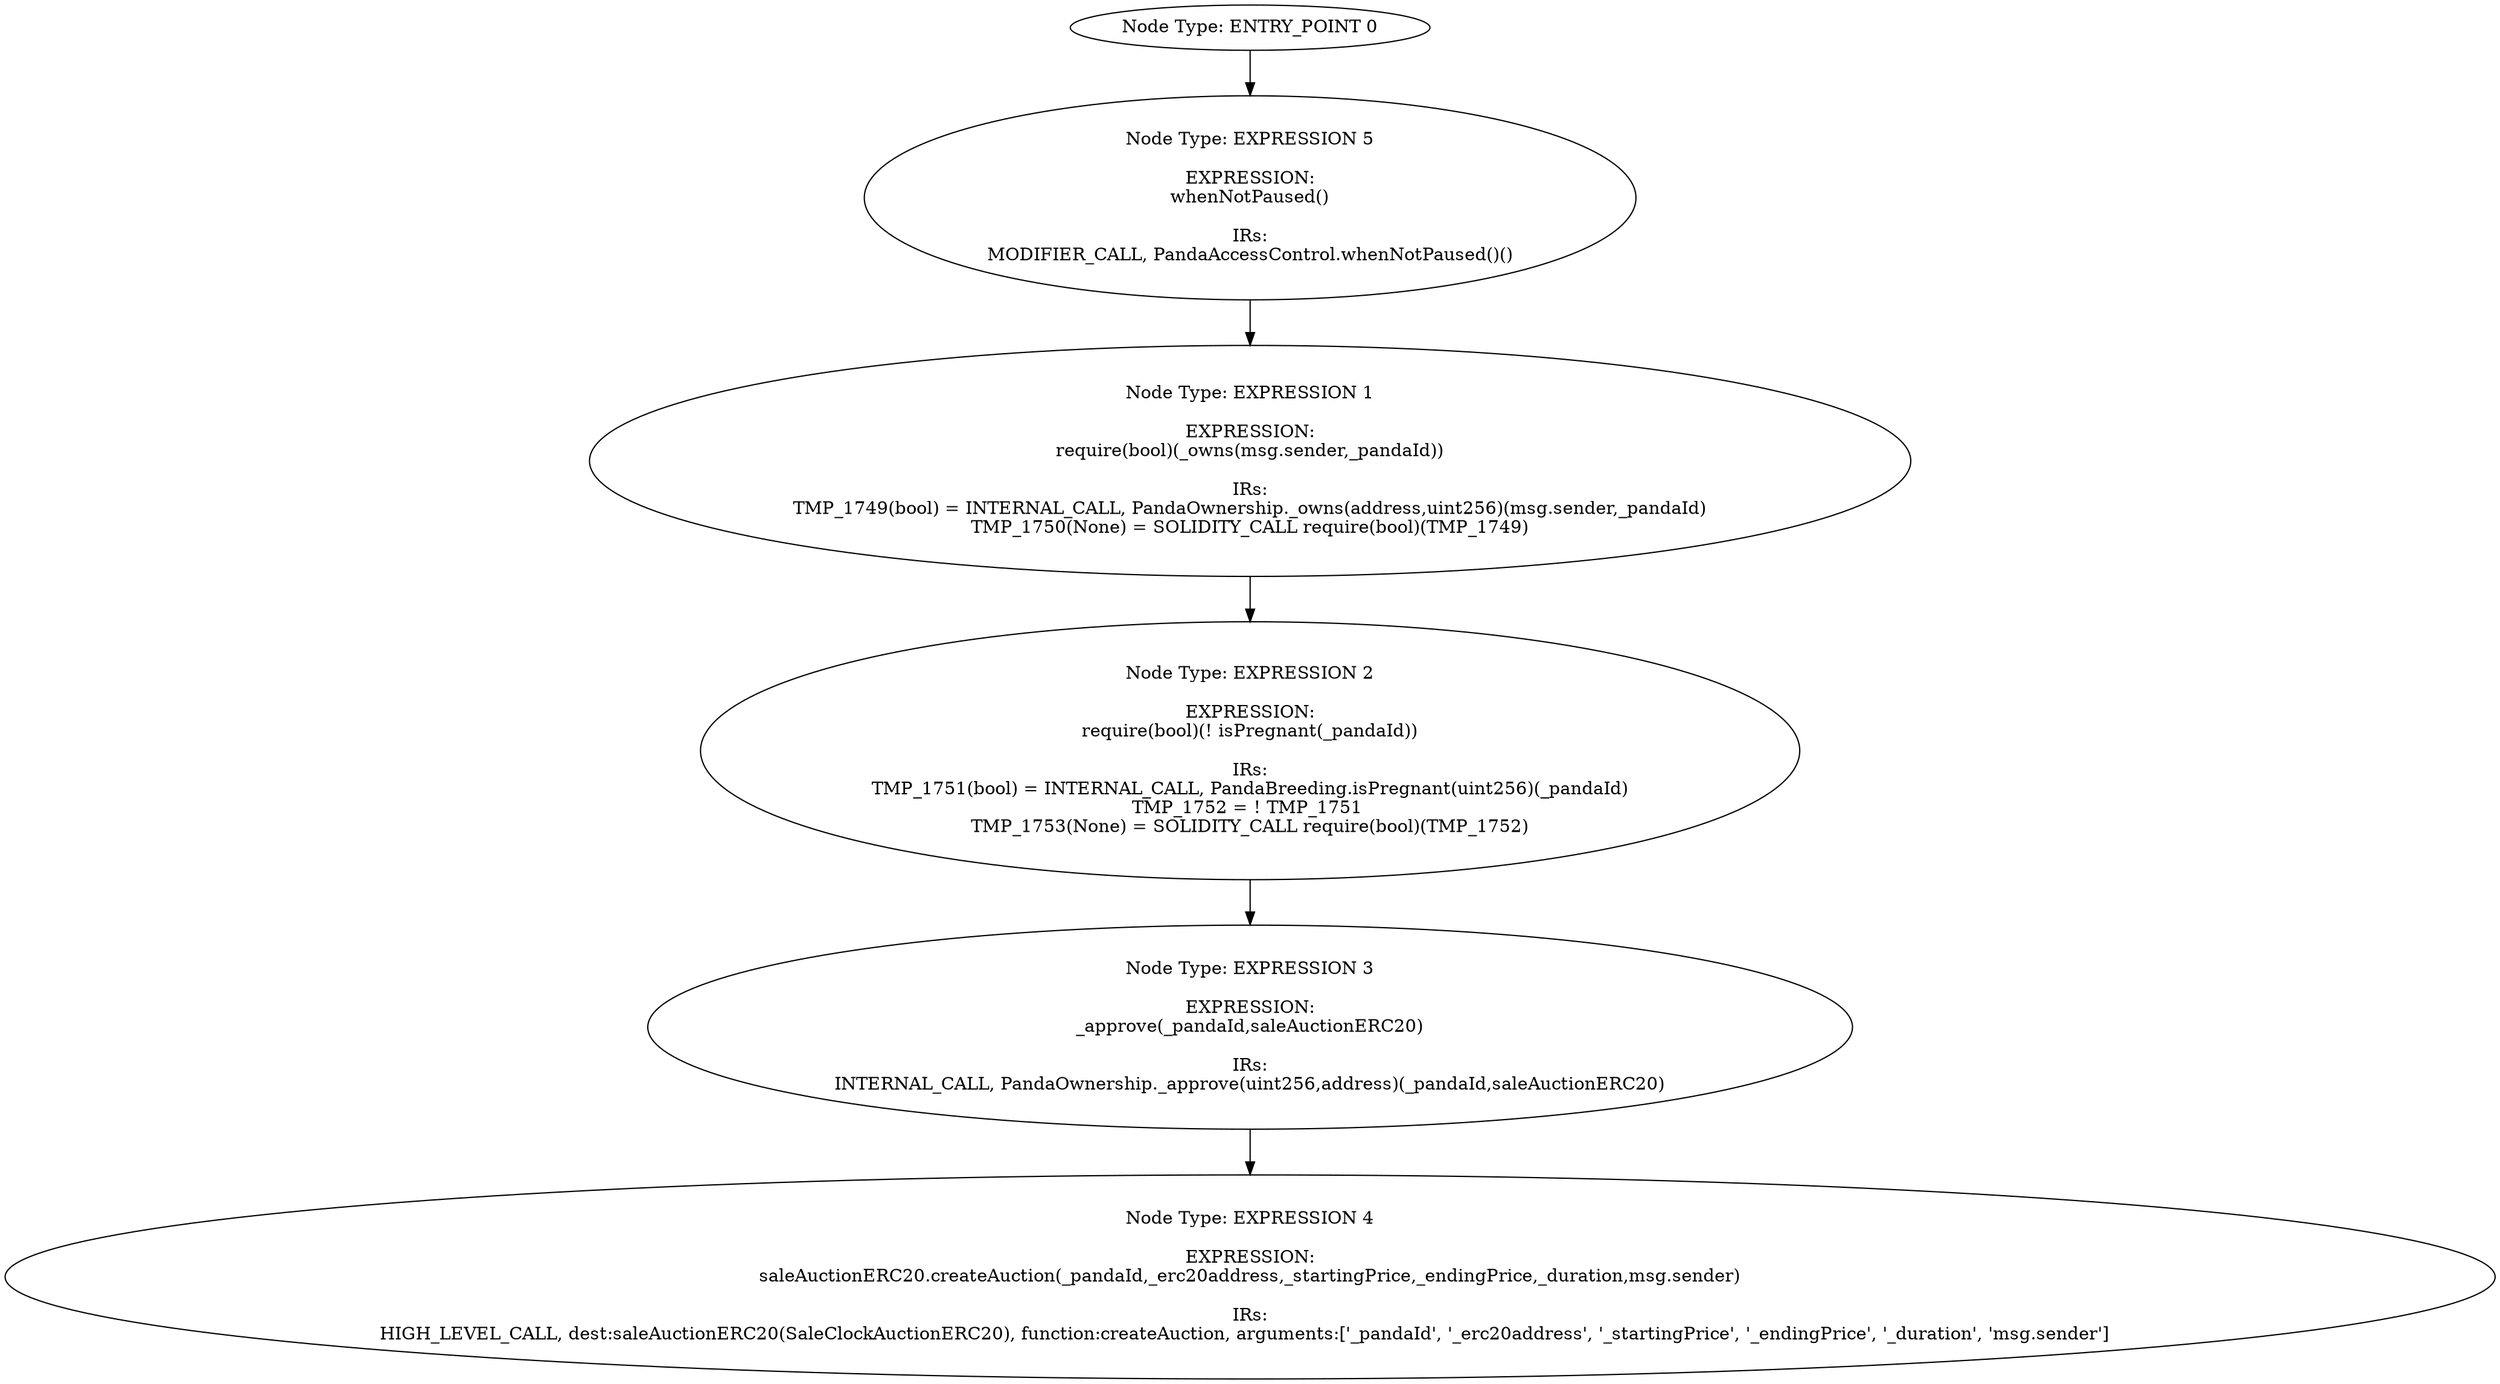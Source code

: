 digraph{
0[label="Node Type: ENTRY_POINT 0
"];
0->5;
1[label="Node Type: EXPRESSION 1

EXPRESSION:
require(bool)(_owns(msg.sender,_pandaId))

IRs:
TMP_1749(bool) = INTERNAL_CALL, PandaOwnership._owns(address,uint256)(msg.sender,_pandaId)
TMP_1750(None) = SOLIDITY_CALL require(bool)(TMP_1749)"];
1->2;
2[label="Node Type: EXPRESSION 2

EXPRESSION:
require(bool)(! isPregnant(_pandaId))

IRs:
TMP_1751(bool) = INTERNAL_CALL, PandaBreeding.isPregnant(uint256)(_pandaId)
TMP_1752 = ! TMP_1751 
TMP_1753(None) = SOLIDITY_CALL require(bool)(TMP_1752)"];
2->3;
3[label="Node Type: EXPRESSION 3

EXPRESSION:
_approve(_pandaId,saleAuctionERC20)

IRs:
INTERNAL_CALL, PandaOwnership._approve(uint256,address)(_pandaId,saleAuctionERC20)"];
3->4;
4[label="Node Type: EXPRESSION 4

EXPRESSION:
saleAuctionERC20.createAuction(_pandaId,_erc20address,_startingPrice,_endingPrice,_duration,msg.sender)

IRs:
HIGH_LEVEL_CALL, dest:saleAuctionERC20(SaleClockAuctionERC20), function:createAuction, arguments:['_pandaId', '_erc20address', '_startingPrice', '_endingPrice', '_duration', 'msg.sender']  "];
5[label="Node Type: EXPRESSION 5

EXPRESSION:
whenNotPaused()

IRs:
MODIFIER_CALL, PandaAccessControl.whenNotPaused()()"];
5->1;
}
